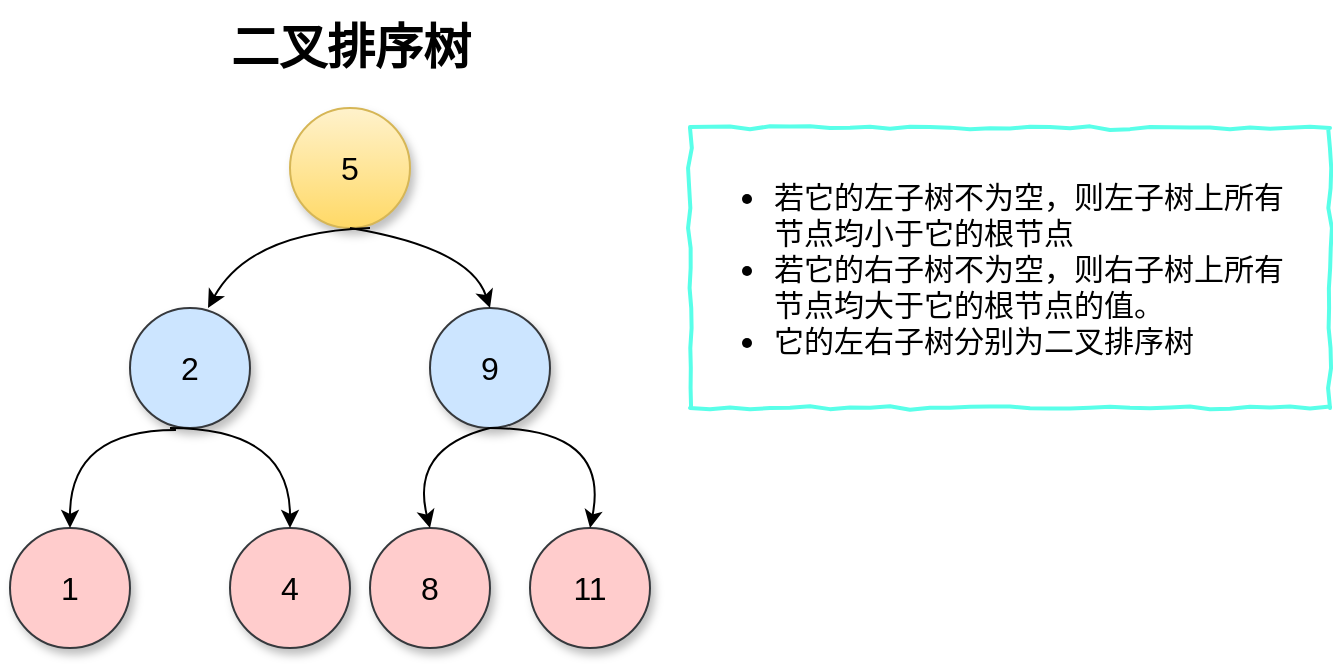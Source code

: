 <mxfile version="12.9.2" type="device"><diagram id="ZmWUpprqL_NBsBWeayC6" name="第 1 页"><mxGraphModel dx="793" dy="1610" grid="1" gridSize="10" guides="1" tooltips="1" connect="1" arrows="1" fold="1" page="1" pageScale="1" pageWidth="827" pageHeight="1169" math="0" shadow="0"><root><mxCell id="0"/><mxCell id="1" parent="0"/><mxCell id="YmOLxG5x8XXTAIGkTfpp-1" value="5" style="ellipse;whiteSpace=wrap;html=1;aspect=fixed;shadow=1;gradientColor=#ffd966;fillColor=#fff2cc;strokeColor=#d6b656;fontSize=16;" vertex="1" parent="1"><mxGeometry x="200" y="30" width="60" height="60" as="geometry"/></mxCell><mxCell id="YmOLxG5x8XXTAIGkTfpp-2" value="2" style="ellipse;whiteSpace=wrap;html=1;aspect=fixed;shadow=1;fillColor=#cce5ff;strokeColor=#36393d;fontSize=16;" vertex="1" parent="1"><mxGeometry x="120" y="130" width="60" height="60" as="geometry"/></mxCell><mxCell id="YmOLxG5x8XXTAIGkTfpp-3" value="9" style="ellipse;whiteSpace=wrap;html=1;aspect=fixed;shadow=1;fillColor=#cce5ff;strokeColor=#36393d;fontSize=16;" vertex="1" parent="1"><mxGeometry x="270" y="130" width="60" height="60" as="geometry"/></mxCell><mxCell id="YmOLxG5x8XXTAIGkTfpp-4" value="1" style="ellipse;whiteSpace=wrap;html=1;aspect=fixed;shadow=1;fillColor=#ffcccc;strokeColor=#36393d;fontSize=16;" vertex="1" parent="1"><mxGeometry x="60" y="240" width="60" height="60" as="geometry"/></mxCell><mxCell id="YmOLxG5x8XXTAIGkTfpp-5" value="4" style="ellipse;whiteSpace=wrap;html=1;aspect=fixed;shadow=1;fillColor=#ffcccc;strokeColor=#36393d;fontSize=16;" vertex="1" parent="1"><mxGeometry x="170" y="240" width="60" height="60" as="geometry"/></mxCell><mxCell id="YmOLxG5x8XXTAIGkTfpp-6" value="8" style="ellipse;whiteSpace=wrap;html=1;aspect=fixed;shadow=1;fillColor=#ffcccc;strokeColor=#36393d;fontSize=16;" vertex="1" parent="1"><mxGeometry x="240" y="240" width="60" height="60" as="geometry"/></mxCell><mxCell id="YmOLxG5x8XXTAIGkTfpp-7" value="11" style="ellipse;whiteSpace=wrap;html=1;aspect=fixed;shadow=1;fillColor=#ffcccc;strokeColor=#36393d;fontSize=16;" vertex="1" parent="1"><mxGeometry x="320" y="240" width="60" height="60" as="geometry"/></mxCell><mxCell id="YmOLxG5x8XXTAIGkTfpp-8" value="" style="endArrow=classic;html=1;entryX=0.65;entryY=0;entryDx=0;entryDy=0;entryPerimeter=0;curved=1;fontSize=16;" edge="1" parent="1" target="YmOLxG5x8XXTAIGkTfpp-2"><mxGeometry width="50" height="50" relative="1" as="geometry"><mxPoint x="240" y="90" as="sourcePoint"/><mxPoint x="150" y="50" as="targetPoint"/><Array as="points"><mxPoint x="180" y="92"/></Array></mxGeometry></mxCell><mxCell id="YmOLxG5x8XXTAIGkTfpp-9" value="" style="endArrow=classic;html=1;entryX=0.5;entryY=0;entryDx=0;entryDy=0;curved=1;fontSize=16;" edge="1" parent="1" target="YmOLxG5x8XXTAIGkTfpp-3"><mxGeometry width="50" height="50" relative="1" as="geometry"><mxPoint x="230" y="90" as="sourcePoint"/><mxPoint x="390" y="50" as="targetPoint"/><Array as="points"><mxPoint x="290" y="100"/></Array></mxGeometry></mxCell><mxCell id="YmOLxG5x8XXTAIGkTfpp-10" value="" style="endArrow=classic;html=1;entryX=0.5;entryY=0;entryDx=0;entryDy=0;exitX=0.383;exitY=1.017;exitDx=0;exitDy=0;exitPerimeter=0;curved=1;fontSize=16;" edge="1" parent="1" source="YmOLxG5x8XXTAIGkTfpp-2" target="YmOLxG5x8XXTAIGkTfpp-4"><mxGeometry width="50" height="50" relative="1" as="geometry"><mxPoint x="70" y="220" as="sourcePoint"/><mxPoint x="120" y="170" as="targetPoint"/><Array as="points"><mxPoint x="90" y="191"/></Array></mxGeometry></mxCell><mxCell id="YmOLxG5x8XXTAIGkTfpp-11" value="" style="endArrow=classic;html=1;entryX=0.5;entryY=0;entryDx=0;entryDy=0;curved=1;fontSize=16;" edge="1" parent="1" target="YmOLxG5x8XXTAIGkTfpp-5"><mxGeometry width="50" height="50" relative="1" as="geometry"><mxPoint x="140" y="190" as="sourcePoint"/><mxPoint x="270" y="180" as="targetPoint"/><Array as="points"><mxPoint x="200" y="190"/></Array></mxGeometry></mxCell><mxCell id="YmOLxG5x8XXTAIGkTfpp-12" value="" style="endArrow=classic;html=1;exitX=0.5;exitY=1;exitDx=0;exitDy=0;entryX=0.5;entryY=0;entryDx=0;entryDy=0;curved=1;fontSize=16;" edge="1" parent="1" source="YmOLxG5x8XXTAIGkTfpp-3" target="YmOLxG5x8XXTAIGkTfpp-6"><mxGeometry width="50" height="50" relative="1" as="geometry"><mxPoint x="370" y="190" as="sourcePoint"/><mxPoint x="420" y="140" as="targetPoint"/><Array as="points"><mxPoint x="260" y="200"/></Array></mxGeometry></mxCell><mxCell id="YmOLxG5x8XXTAIGkTfpp-13" value="" style="endArrow=classic;html=1;exitX=0.5;exitY=1;exitDx=0;exitDy=0;entryX=0.5;entryY=0;entryDx=0;entryDy=0;curved=1;fontSize=16;" edge="1" parent="1" source="YmOLxG5x8XXTAIGkTfpp-3" target="YmOLxG5x8XXTAIGkTfpp-7"><mxGeometry width="50" height="50" relative="1" as="geometry"><mxPoint x="400" y="230" as="sourcePoint"/><mxPoint x="450" y="180" as="targetPoint"/><Array as="points"><mxPoint x="360" y="190"/></Array></mxGeometry></mxCell><mxCell id="YmOLxG5x8XXTAIGkTfpp-14" value="二叉排序树" style="text;strokeColor=none;fillColor=none;html=1;fontSize=24;fontStyle=1;verticalAlign=middle;align=center;shadow=1;" vertex="1" parent="1"><mxGeometry x="180" y="-20" width="100" height="40" as="geometry"/></mxCell><mxCell id="YmOLxG5x8XXTAIGkTfpp-15" value="&lt;ul style=&quot;font-size: 15px&quot;&gt;&lt;li&gt;若它的左子树不为空，则左子树上所有节点均小于它的根节点&lt;/li&gt;&lt;li&gt;若它的右子树不为空，则右子树上所有节点均大于它的根节点的值。&lt;/li&gt;&lt;li&gt;它的左右子树分别为二叉排序树&lt;/li&gt;&lt;/ul&gt;" style="text;strokeColor=none;fillColor=none;html=1;whiteSpace=wrap;verticalAlign=middle;overflow=hidden;strokeWidth=6;" vertex="1" parent="1"><mxGeometry x="400" y="40" width="310" height="140" as="geometry"/></mxCell><mxCell id="YmOLxG5x8XXTAIGkTfpp-16" value="" style="html=1;whiteSpace=wrap;comic=1;strokeWidth=2;fontFamily=Comic Sans MS;fontStyle=1;fillColor=none;strokeColor=#59FFE9;" vertex="1" parent="1"><mxGeometry x="400" y="40" width="320" height="140" as="geometry"/></mxCell></root></mxGraphModel></diagram></mxfile>
